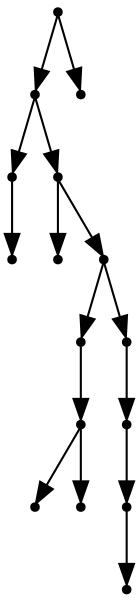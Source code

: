 digraph {
  15 [shape=point];
  13 [shape=point];
  1 [shape=point];
  0 [shape=point];
  12 [shape=point];
  2 [shape=point];
  11 [shape=point];
  6 [shape=point];
  5 [shape=point];
  3 [shape=point];
  4 [shape=point];
  10 [shape=point];
  9 [shape=point];
  8 [shape=point];
  7 [shape=point];
  14 [shape=point];
15 -> 13;
13 -> 1;
1 -> 0;
13 -> 12;
12 -> 2;
12 -> 11;
11 -> 6;
6 -> 5;
5 -> 3;
5 -> 4;
11 -> 10;
10 -> 9;
9 -> 8;
8 -> 7;
15 -> 14;
}
